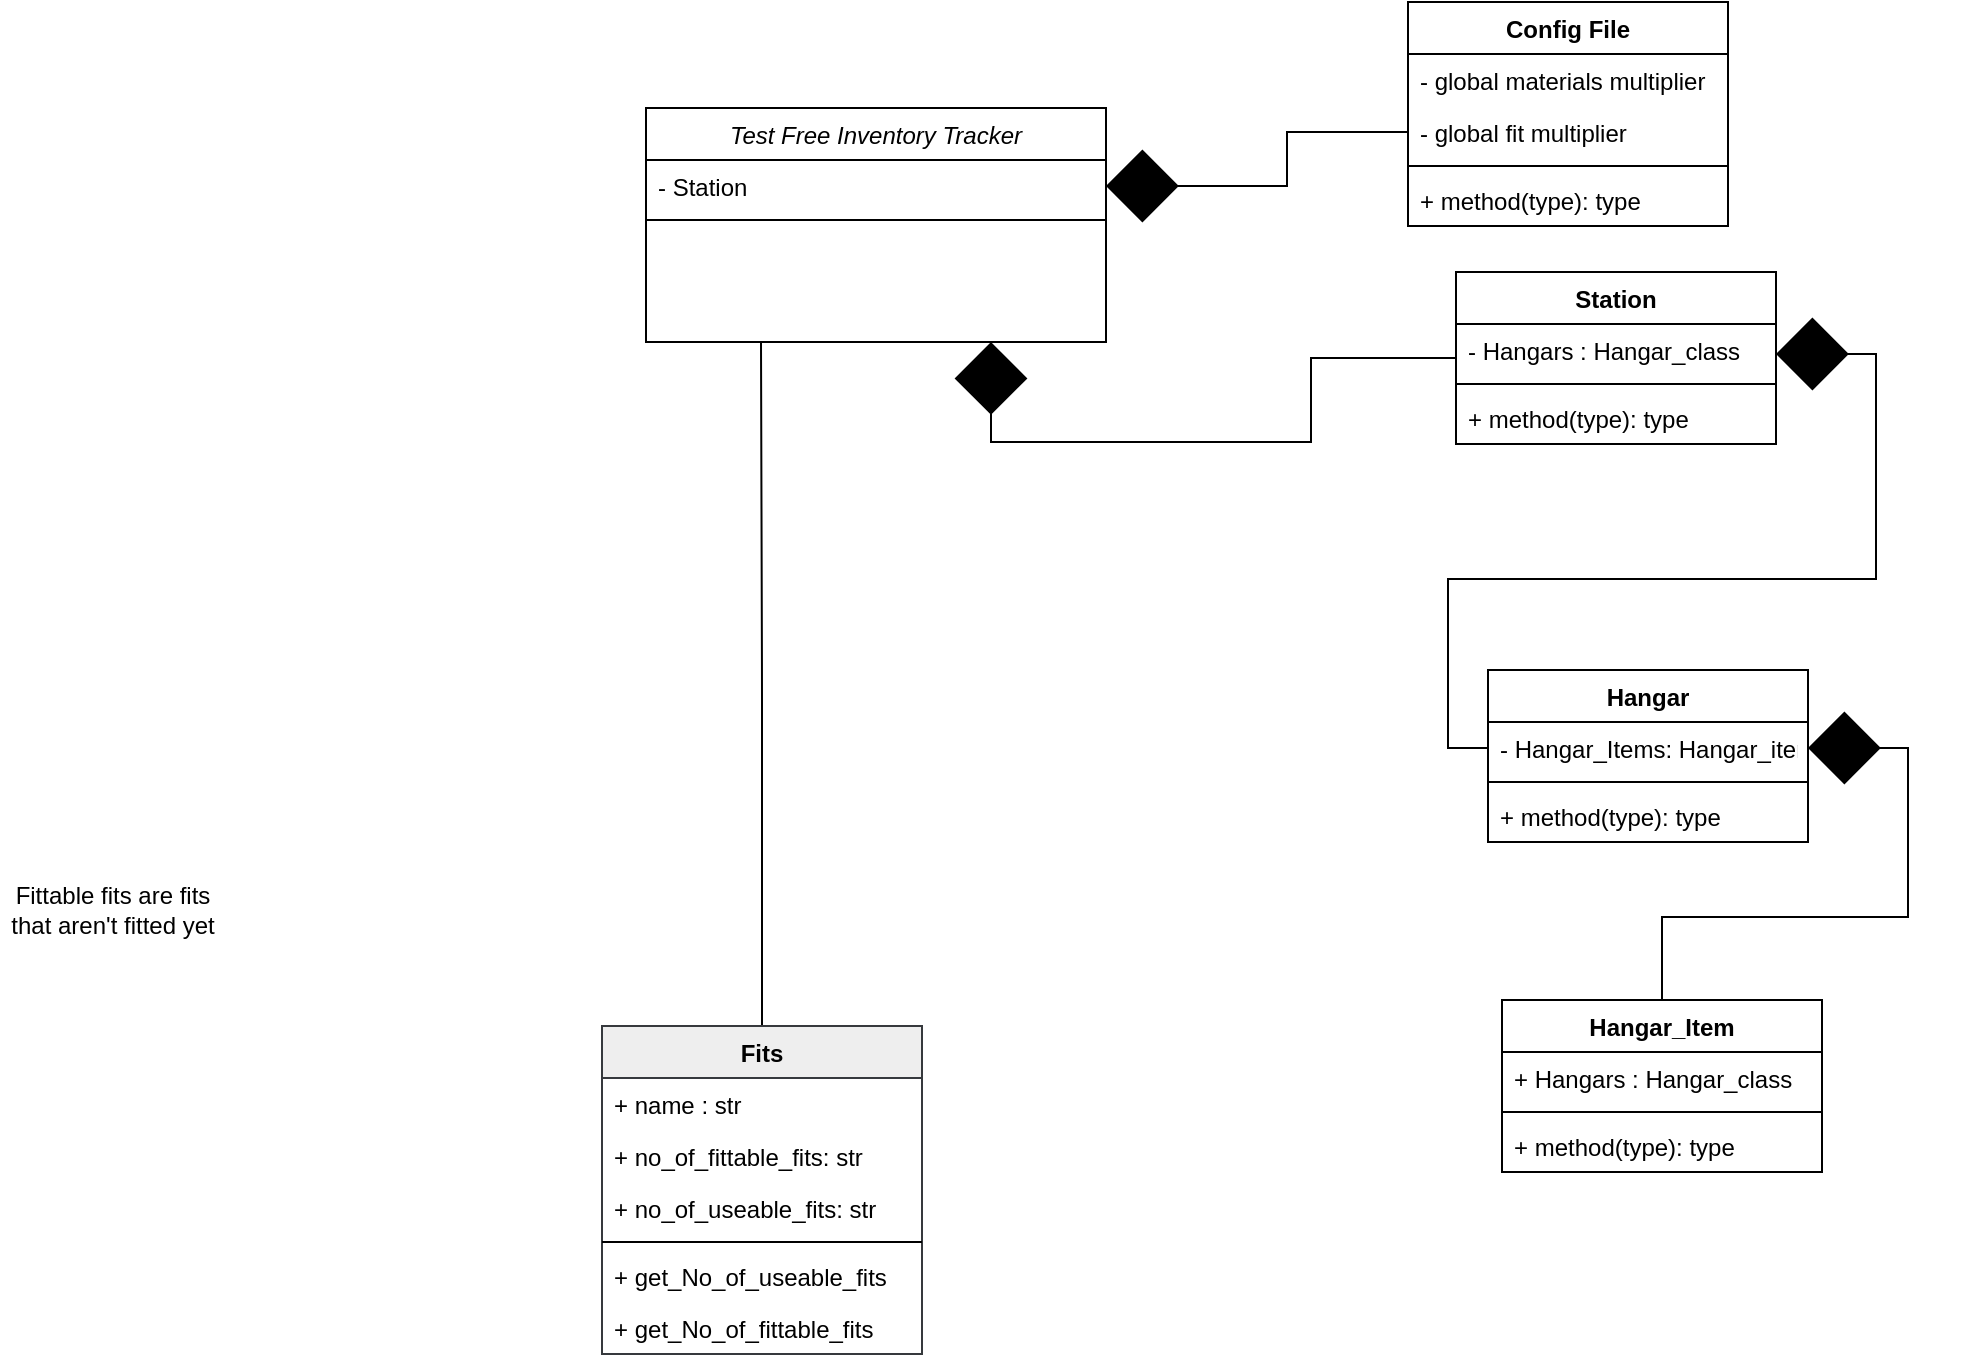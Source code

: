 <mxfile version="14.6.13" type="device" pages="2"><diagram id="C5RBs43oDa-KdzZeNtuy" name="Page-1"><mxGraphModel dx="1913" dy="2015" grid="0" gridSize="14" guides="1" tooltips="1" connect="1" arrows="1" fold="1" page="1" pageScale="1" pageWidth="827" pageHeight="1169" math="0" shadow="0"><root><mxCell id="WIyWlLk6GJQsqaUBKTNV-0"/><mxCell id="WIyWlLk6GJQsqaUBKTNV-1" parent="WIyWlLk6GJQsqaUBKTNV-0"/><mxCell id="zkfFHV4jXpPFQw0GAbJ--0" value="Test Free Inventory Tracker" style="swimlane;fontStyle=2;align=center;verticalAlign=top;childLayout=stackLayout;horizontal=1;startSize=26;horizontalStack=0;resizeParent=1;resizeLast=0;collapsible=1;marginBottom=0;shadow=0;strokeWidth=1;" parent="WIyWlLk6GJQsqaUBKTNV-1" vertex="1"><mxGeometry x="211" y="41" width="230" height="117" as="geometry"><mxRectangle x="230" y="140" width="160" height="26" as="alternateBounds"/></mxGeometry></mxCell><mxCell id="zkfFHV4jXpPFQw0GAbJ--3" value="- Station" style="text;align=left;verticalAlign=top;spacingLeft=4;spacingRight=4;overflow=hidden;rotatable=0;points=[[0,0.5],[1,0.5]];portConstraint=eastwest;shadow=0;html=0;" parent="zkfFHV4jXpPFQw0GAbJ--0" vertex="1"><mxGeometry y="26" width="230" height="26" as="geometry"/></mxCell><mxCell id="zkfFHV4jXpPFQw0GAbJ--4" value="" style="line;html=1;strokeWidth=1;align=left;verticalAlign=middle;spacingTop=-1;spacingLeft=3;spacingRight=3;rotatable=0;labelPosition=right;points=[];portConstraint=eastwest;" parent="zkfFHV4jXpPFQw0GAbJ--0" vertex="1"><mxGeometry y="52" width="230" height="8" as="geometry"/></mxCell><mxCell id="olo9yhCIY5UHebYKewUv-17" style="edgeStyle=orthogonalEdgeStyle;orthogonalLoop=1;jettySize=auto;html=1;exitX=0.5;exitY=0;exitDx=0;exitDy=0;entryX=0.25;entryY=1;entryDx=0;entryDy=0;endArrow=none;endFill=0;strokeWidth=1;" parent="WIyWlLk6GJQsqaUBKTNV-1" source="olo9yhCIY5UHebYKewUv-2" target="zkfFHV4jXpPFQw0GAbJ--0" edge="1"><mxGeometry relative="1" as="geometry"/></mxCell><mxCell id="olo9yhCIY5UHebYKewUv-2" value="Fits" style="swimlane;fontStyle=1;align=center;verticalAlign=top;childLayout=stackLayout;horizontal=1;startSize=26;horizontalStack=0;resizeParent=1;resizeParentMax=0;resizeLast=0;collapsible=1;marginBottom=0;fillColor=#eeeeee;strokeColor=#36393d;" parent="WIyWlLk6GJQsqaUBKTNV-1" vertex="1"><mxGeometry x="189" y="500" width="160" height="164" as="geometry"/></mxCell><mxCell id="olo9yhCIY5UHebYKewUv-3" value="+ name : str" style="text;strokeColor=none;fillColor=none;align=left;verticalAlign=top;spacingLeft=4;spacingRight=4;overflow=hidden;rotatable=0;points=[[0,0.5],[1,0.5]];portConstraint=eastwest;" parent="olo9yhCIY5UHebYKewUv-2" vertex="1"><mxGeometry y="26" width="160" height="26" as="geometry"/></mxCell><mxCell id="olo9yhCIY5UHebYKewUv-45" value="+ no_of_fittable_fits: str" style="text;strokeColor=none;fillColor=none;align=left;verticalAlign=top;spacingLeft=4;spacingRight=4;overflow=hidden;rotatable=0;points=[[0,0.5],[1,0.5]];portConstraint=eastwest;" parent="olo9yhCIY5UHebYKewUv-2" vertex="1"><mxGeometry y="52" width="160" height="26" as="geometry"/></mxCell><mxCell id="olo9yhCIY5UHebYKewUv-47" value="+ no_of_useable_fits: str" style="text;strokeColor=none;fillColor=none;align=left;verticalAlign=top;spacingLeft=4;spacingRight=4;overflow=hidden;rotatable=0;points=[[0,0.5],[1,0.5]];portConstraint=eastwest;" parent="olo9yhCIY5UHebYKewUv-2" vertex="1"><mxGeometry y="78" width="160" height="26" as="geometry"/></mxCell><mxCell id="olo9yhCIY5UHebYKewUv-4" value="" style="line;strokeWidth=1;fillColor=none;align=left;verticalAlign=middle;spacingTop=-1;spacingLeft=3;spacingRight=3;rotatable=0;labelPosition=right;points=[];portConstraint=eastwest;" parent="olo9yhCIY5UHebYKewUv-2" vertex="1"><mxGeometry y="104" width="160" height="8" as="geometry"/></mxCell><mxCell id="olo9yhCIY5UHebYKewUv-35" value="+ get_No_of_useable_fits" style="text;strokeColor=none;fillColor=none;align=left;verticalAlign=top;spacingLeft=4;spacingRight=4;overflow=hidden;rotatable=0;points=[[0,0.5],[1,0.5]];portConstraint=eastwest;" parent="olo9yhCIY5UHebYKewUv-2" vertex="1"><mxGeometry y="112" width="160" height="26" as="geometry"/></mxCell><mxCell id="olo9yhCIY5UHebYKewUv-46" value="+ get_No_of_fittable_fits" style="text;strokeColor=none;fillColor=none;align=left;verticalAlign=top;spacingLeft=4;spacingRight=4;overflow=hidden;rotatable=0;points=[[0,0.5],[1,0.5]];portConstraint=eastwest;" parent="olo9yhCIY5UHebYKewUv-2" vertex="1"><mxGeometry y="138" width="160" height="26" as="geometry"/></mxCell><mxCell id="olo9yhCIY5UHebYKewUv-36" value="Fittable fits are fits &lt;br&gt;that aren't fitted yet" style="text;html=1;align=center;verticalAlign=middle;resizable=0;points=[];autosize=1;" parent="WIyWlLk6GJQsqaUBKTNV-1" vertex="1"><mxGeometry x="-112" y="426" width="112" height="32" as="geometry"/></mxCell><mxCell id="WXaW2LiNA0JiMdEABXbR-26" style="edgeStyle=orthogonalEdgeStyle;rounded=0;orthogonalLoop=1;jettySize=auto;html=1;endArrow=diamond;endFill=1;endSize=34;entryX=0.75;entryY=1;entryDx=0;entryDy=0;" edge="1" parent="WIyWlLk6GJQsqaUBKTNV-1" source="WXaW2LiNA0JiMdEABXbR-10" target="zkfFHV4jXpPFQw0GAbJ--0"><mxGeometry relative="1" as="geometry"/></mxCell><mxCell id="WXaW2LiNA0JiMdEABXbR-10" value="Station" style="swimlane;fontStyle=1;align=center;verticalAlign=top;childLayout=stackLayout;horizontal=1;startSize=26;horizontalStack=0;resizeParent=1;resizeParentMax=0;resizeLast=0;collapsible=1;marginBottom=0;" vertex="1" parent="WIyWlLk6GJQsqaUBKTNV-1"><mxGeometry x="616" y="123" width="160" height="86" as="geometry"/></mxCell><mxCell id="WXaW2LiNA0JiMdEABXbR-11" value="- Hangars : Hangar_class" style="text;strokeColor=none;fillColor=none;align=left;verticalAlign=top;spacingLeft=4;spacingRight=4;overflow=hidden;rotatable=0;points=[[0,0.5],[1,0.5]];portConstraint=eastwest;" vertex="1" parent="WXaW2LiNA0JiMdEABXbR-10"><mxGeometry y="26" width="160" height="26" as="geometry"/></mxCell><mxCell id="WXaW2LiNA0JiMdEABXbR-12" value="" style="line;strokeWidth=1;fillColor=none;align=left;verticalAlign=middle;spacingTop=-1;spacingLeft=3;spacingRight=3;rotatable=0;labelPosition=right;points=[];portConstraint=eastwest;" vertex="1" parent="WXaW2LiNA0JiMdEABXbR-10"><mxGeometry y="52" width="160" height="8" as="geometry"/></mxCell><mxCell id="WXaW2LiNA0JiMdEABXbR-13" value="+ method(type): type" style="text;strokeColor=none;fillColor=none;align=left;verticalAlign=top;spacingLeft=4;spacingRight=4;overflow=hidden;rotatable=0;points=[[0,0.5],[1,0.5]];portConstraint=eastwest;" vertex="1" parent="WXaW2LiNA0JiMdEABXbR-10"><mxGeometry y="60" width="160" height="26" as="geometry"/></mxCell><mxCell id="WXaW2LiNA0JiMdEABXbR-18" value="Hangar" style="swimlane;fontStyle=1;align=center;verticalAlign=top;childLayout=stackLayout;horizontal=1;startSize=26;horizontalStack=0;resizeParent=1;resizeParentMax=0;resizeLast=0;collapsible=1;marginBottom=0;" vertex="1" parent="WIyWlLk6GJQsqaUBKTNV-1"><mxGeometry x="632" y="322" width="160" height="86" as="geometry"/></mxCell><mxCell id="WXaW2LiNA0JiMdEABXbR-19" value="- Hangar_Items: Hangar_item" style="text;strokeColor=none;fillColor=none;align=left;verticalAlign=top;spacingLeft=4;spacingRight=4;overflow=hidden;rotatable=0;points=[[0,0.5],[1,0.5]];portConstraint=eastwest;" vertex="1" parent="WXaW2LiNA0JiMdEABXbR-18"><mxGeometry y="26" width="160" height="26" as="geometry"/></mxCell><mxCell id="WXaW2LiNA0JiMdEABXbR-20" value="" style="line;strokeWidth=1;fillColor=none;align=left;verticalAlign=middle;spacingTop=-1;spacingLeft=3;spacingRight=3;rotatable=0;labelPosition=right;points=[];portConstraint=eastwest;" vertex="1" parent="WXaW2LiNA0JiMdEABXbR-18"><mxGeometry y="52" width="160" height="8" as="geometry"/></mxCell><mxCell id="WXaW2LiNA0JiMdEABXbR-21" value="+ method(type): type" style="text;strokeColor=none;fillColor=none;align=left;verticalAlign=top;spacingLeft=4;spacingRight=4;overflow=hidden;rotatable=0;points=[[0,0.5],[1,0.5]];portConstraint=eastwest;" vertex="1" parent="WXaW2LiNA0JiMdEABXbR-18"><mxGeometry y="60" width="160" height="26" as="geometry"/></mxCell><mxCell id="WXaW2LiNA0JiMdEABXbR-29" style="edgeStyle=orthogonalEdgeStyle;rounded=0;orthogonalLoop=1;jettySize=auto;html=1;entryX=1;entryY=0.5;entryDx=0;entryDy=0;endArrow=diamond;endFill=1;endSize=34;" edge="1" parent="WIyWlLk6GJQsqaUBKTNV-1" source="WXaW2LiNA0JiMdEABXbR-22" target="WXaW2LiNA0JiMdEABXbR-19"><mxGeometry relative="1" as="geometry"/></mxCell><mxCell id="WXaW2LiNA0JiMdEABXbR-22" value="Hangar_Item" style="swimlane;fontStyle=1;align=center;verticalAlign=top;childLayout=stackLayout;horizontal=1;startSize=26;horizontalStack=0;resizeParent=1;resizeParentMax=0;resizeLast=0;collapsible=1;marginBottom=0;" vertex="1" parent="WIyWlLk6GJQsqaUBKTNV-1"><mxGeometry x="639" y="487" width="160" height="86" as="geometry"/></mxCell><mxCell id="WXaW2LiNA0JiMdEABXbR-23" value="+ Hangars : Hangar_class" style="text;strokeColor=none;fillColor=none;align=left;verticalAlign=top;spacingLeft=4;spacingRight=4;overflow=hidden;rotatable=0;points=[[0,0.5],[1,0.5]];portConstraint=eastwest;" vertex="1" parent="WXaW2LiNA0JiMdEABXbR-22"><mxGeometry y="26" width="160" height="26" as="geometry"/></mxCell><mxCell id="WXaW2LiNA0JiMdEABXbR-24" value="" style="line;strokeWidth=1;fillColor=none;align=left;verticalAlign=middle;spacingTop=-1;spacingLeft=3;spacingRight=3;rotatable=0;labelPosition=right;points=[];portConstraint=eastwest;" vertex="1" parent="WXaW2LiNA0JiMdEABXbR-22"><mxGeometry y="52" width="160" height="8" as="geometry"/></mxCell><mxCell id="WXaW2LiNA0JiMdEABXbR-25" value="+ method(type): type" style="text;strokeColor=none;fillColor=none;align=left;verticalAlign=top;spacingLeft=4;spacingRight=4;overflow=hidden;rotatable=0;points=[[0,0.5],[1,0.5]];portConstraint=eastwest;" vertex="1" parent="WXaW2LiNA0JiMdEABXbR-22"><mxGeometry y="60" width="160" height="26" as="geometry"/></mxCell><mxCell id="WXaW2LiNA0JiMdEABXbR-27" style="edgeStyle=orthogonalEdgeStyle;rounded=0;orthogonalLoop=1;jettySize=auto;html=1;endArrow=diamond;endFill=1;endSize=34;entryX=1;entryY=0.577;entryDx=0;entryDy=0;entryPerimeter=0;exitX=0;exitY=0.5;exitDx=0;exitDy=0;" edge="1" parent="WIyWlLk6GJQsqaUBKTNV-1" source="WXaW2LiNA0JiMdEABXbR-19" target="WXaW2LiNA0JiMdEABXbR-11"><mxGeometry relative="1" as="geometry"><mxPoint x="894" y="137" as="sourcePoint"/><mxPoint x="869" y="320" as="targetPoint"/></mxGeometry></mxCell><mxCell id="WXaW2LiNA0JiMdEABXbR-30" value="Config File" style="swimlane;fontStyle=1;align=center;verticalAlign=top;childLayout=stackLayout;horizontal=1;startSize=26;horizontalStack=0;resizeParent=1;resizeParentMax=0;resizeLast=0;collapsible=1;marginBottom=0;" vertex="1" parent="WIyWlLk6GJQsqaUBKTNV-1"><mxGeometry x="592" y="-12" width="160" height="112" as="geometry"/></mxCell><mxCell id="WXaW2LiNA0JiMdEABXbR-31" value="- global materials multiplier" style="text;strokeColor=none;fillColor=none;align=left;verticalAlign=top;spacingLeft=4;spacingRight=4;overflow=hidden;rotatable=0;points=[[0,0.5],[1,0.5]];portConstraint=eastwest;" vertex="1" parent="WXaW2LiNA0JiMdEABXbR-30"><mxGeometry y="26" width="160" height="26" as="geometry"/></mxCell><mxCell id="WXaW2LiNA0JiMdEABXbR-34" value="- global fit multiplier" style="text;strokeColor=none;fillColor=none;align=left;verticalAlign=top;spacingLeft=4;spacingRight=4;overflow=hidden;rotatable=0;points=[[0,0.5],[1,0.5]];portConstraint=eastwest;" vertex="1" parent="WXaW2LiNA0JiMdEABXbR-30"><mxGeometry y="52" width="160" height="26" as="geometry"/></mxCell><mxCell id="WXaW2LiNA0JiMdEABXbR-32" value="" style="line;strokeWidth=1;fillColor=none;align=left;verticalAlign=middle;spacingTop=-1;spacingLeft=3;spacingRight=3;rotatable=0;labelPosition=right;points=[];portConstraint=eastwest;" vertex="1" parent="WXaW2LiNA0JiMdEABXbR-30"><mxGeometry y="78" width="160" height="8" as="geometry"/></mxCell><mxCell id="WXaW2LiNA0JiMdEABXbR-33" value="+ method(type): type" style="text;strokeColor=none;fillColor=none;align=left;verticalAlign=top;spacingLeft=4;spacingRight=4;overflow=hidden;rotatable=0;points=[[0,0.5],[1,0.5]];portConstraint=eastwest;" vertex="1" parent="WXaW2LiNA0JiMdEABXbR-30"><mxGeometry y="86" width="160" height="26" as="geometry"/></mxCell><mxCell id="WXaW2LiNA0JiMdEABXbR-35" style="edgeStyle=orthogonalEdgeStyle;rounded=0;orthogonalLoop=1;jettySize=auto;html=1;exitX=0;exitY=0.5;exitDx=0;exitDy=0;endArrow=diamond;endFill=1;endSize=34;entryX=1;entryY=0.5;entryDx=0;entryDy=0;" edge="1" parent="WIyWlLk6GJQsqaUBKTNV-1" source="WXaW2LiNA0JiMdEABXbR-34" target="zkfFHV4jXpPFQw0GAbJ--3"><mxGeometry relative="1" as="geometry"><mxPoint x="489" y="94" as="targetPoint"/></mxGeometry></mxCell></root></mxGraphModel></diagram><diagram id="v4XEHl_SyRXKggZ-N7HY" name="Program Flow"><mxGraphModel dx="1086" dy="846" grid="1" gridSize="10" guides="1" tooltips="1" connect="1" arrows="1" fold="1" page="1" pageScale="1" pageWidth="1169" pageHeight="1654" math="0" shadow="0"><root><mxCell id="RFvsc0-jxveF4656AnCG-0"/><mxCell id="RFvsc0-jxveF4656AnCG-1" parent="RFvsc0-jxveF4656AnCG-0"/><mxCell id="RFvsc0-jxveF4656AnCG-14" style="edgeStyle=orthogonalEdgeStyle;rounded=0;orthogonalLoop=1;jettySize=auto;html=1;" parent="RFvsc0-jxveF4656AnCG-1" source="RFvsc0-jxveF4656AnCG-4" target="RFvsc0-jxveF4656AnCG-13" edge="1"><mxGeometry relative="1" as="geometry"/></mxCell><mxCell id="RFvsc0-jxveF4656AnCG-4" value="Warning Msg" style="rounded=1;whiteSpace=wrap;html=1;absoluteArcSize=1;arcSize=14;strokeWidth=2;fillColor=#a20025;strokeColor=#6F0000;fontColor=#ffffff;" parent="RFvsc0-jxveF4656AnCG-1" vertex="1"><mxGeometry x="410" y="417.5" width="100" height="55" as="geometry"/></mxCell><mxCell id="RFvsc0-jxveF4656AnCG-10" value="" style="edgeStyle=orthogonalEdgeStyle;rounded=0;orthogonalLoop=1;jettySize=auto;html=1;" parent="RFvsc0-jxveF4656AnCG-1" source="RFvsc0-jxveF4656AnCG-5" target="RFvsc0-jxveF4656AnCG-9" edge="1"><mxGeometry relative="1" as="geometry"/></mxCell><mxCell id="RFvsc0-jxveF4656AnCG-5" value="Get Station, Get Containers/Hangars" style="rounded=1;whiteSpace=wrap;html=1;absoluteArcSize=1;arcSize=14;strokeWidth=2;fillColor=#f0a30a;strokeColor=#BD7000;fontColor=#000000;" parent="RFvsc0-jxveF4656AnCG-1" vertex="1"><mxGeometry x="150" y="250" width="160" height="60" as="geometry"/></mxCell><mxCell id="RFvsc0-jxveF4656AnCG-8" style="edgeStyle=orthogonalEdgeStyle;rounded=0;orthogonalLoop=1;jettySize=auto;html=1;entryX=0.5;entryY=0;entryDx=0;entryDy=0;" parent="RFvsc0-jxveF4656AnCG-1" source="RFvsc0-jxveF4656AnCG-6" target="RFvsc0-jxveF4656AnCG-5" edge="1"><mxGeometry relative="1" as="geometry"/></mxCell><mxCell id="RFvsc0-jxveF4656AnCG-6" value="Main Program&lt;br&gt;" style="strokeWidth=2;html=1;shape=mxgraph.flowchart.start_2;whiteSpace=wrap;fillColor=#e3c800;strokeColor=#B09500;fontColor=#000000;" parent="RFvsc0-jxveF4656AnCG-1" vertex="1"><mxGeometry x="180" y="80" width="100" height="100" as="geometry"/></mxCell><mxCell id="RFvsc0-jxveF4656AnCG-11" value="Yes" style="edgeStyle=orthogonalEdgeStyle;rounded=0;orthogonalLoop=1;jettySize=auto;html=1;" parent="RFvsc0-jxveF4656AnCG-1" source="RFvsc0-jxveF4656AnCG-9" target="RFvsc0-jxveF4656AnCG-4" edge="1"><mxGeometry relative="1" as="geometry"/></mxCell><mxCell id="RFvsc0-jxveF4656AnCG-15" value="No" style="edgeStyle=orthogonalEdgeStyle;rounded=0;orthogonalLoop=1;jettySize=auto;html=1;entryX=0;entryY=0.5;entryDx=0;entryDy=0;exitX=0.5;exitY=1;exitDx=0;exitDy=0;" parent="RFvsc0-jxveF4656AnCG-1" source="RFvsc0-jxveF4656AnCG-9" target="RFvsc0-jxveF4656AnCG-13" edge="1"><mxGeometry relative="1" as="geometry"/></mxCell><mxCell id="RFvsc0-jxveF4656AnCG-9" value="Are associated&lt;br&gt;&amp;nbsp;hangar files missing?" style="rhombus;whiteSpace=wrap;html=1;rounded=1;strokeWidth=2;arcSize=14;fillColor=#a20025;strokeColor=#6F0000;fontColor=#ffffff;" parent="RFvsc0-jxveF4656AnCG-1" vertex="1"><mxGeometry x="145" y="380" width="170" height="130" as="geometry"/></mxCell><mxCell id="RFvsc0-jxveF4656AnCG-16" value="Yes" style="edgeStyle=orthogonalEdgeStyle;rounded=0;orthogonalLoop=1;jettySize=auto;html=1;exitX=1;exitY=0.5;exitDx=0;exitDy=0;entryX=1;entryY=0.5;entryDx=0;entryDy=0;" parent="RFvsc0-jxveF4656AnCG-1" source="RFvsc0-jxveF4656AnCG-13" target="RFvsc0-jxveF4656AnCG-5" edge="1"><mxGeometry x="-0.849" relative="1" as="geometry"><Array as="points"><mxPoint x="580" y="605"/><mxPoint x="580" y="280"/></Array><mxPoint as="offset"/></mxGeometry></mxCell><mxCell id="RFvsc0-jxveF4656AnCG-19" value="" style="edgeStyle=orthogonalEdgeStyle;rounded=0;orthogonalLoop=1;jettySize=auto;html=1;" parent="RFvsc0-jxveF4656AnCG-1" source="RFvsc0-jxveF4656AnCG-13" target="RFvsc0-jxveF4656AnCG-18" edge="1"><mxGeometry relative="1" as="geometry"/></mxCell><mxCell id="RFvsc0-jxveF4656AnCG-36" style="edgeStyle=orthogonalEdgeStyle;rounded=0;orthogonalLoop=1;jettySize=auto;html=1;exitX=1;exitY=1;exitDx=0;exitDy=0;entryX=0.033;entryY=0.167;entryDx=0;entryDy=0;entryPerimeter=0;" parent="RFvsc0-jxveF4656AnCG-1" source="RFvsc0-jxveF4656AnCG-13" target="RFvsc0-jxveF4656AnCG-35" edge="1"><mxGeometry relative="1" as="geometry"/></mxCell><mxCell id="RFvsc0-jxveF4656AnCG-13" value="Any more hangar/container files left?" style="rhombus;whiteSpace=wrap;html=1;rounded=1;strokeWidth=2;arcSize=14;fillColor=#a20025;strokeColor=#6F0000;fontColor=#ffffff;" parent="RFvsc0-jxveF4656AnCG-1" vertex="1"><mxGeometry x="375" y="540" width="170" height="130" as="geometry"/></mxCell><mxCell id="RFvsc0-jxveF4656AnCG-22" style="edgeStyle=orthogonalEdgeStyle;rounded=0;orthogonalLoop=1;jettySize=auto;html=1;" parent="RFvsc0-jxveF4656AnCG-1" source="RFvsc0-jxveF4656AnCG-18" target="RFvsc0-jxveF4656AnCG-21" edge="1"><mxGeometry relative="1" as="geometry"/></mxCell><mxCell id="RFvsc0-jxveF4656AnCG-18" value="Load Fits" style="rounded=1;whiteSpace=wrap;html=1;strokeWidth=2;arcSize=14;fillColor=#0050ef;strokeColor=#001DBC;fontColor=#ffffff;" parent="RFvsc0-jxveF4656AnCG-1" vertex="1"><mxGeometry x="400" y="710" width="120" height="60" as="geometry"/></mxCell><mxCell id="RFvsc0-jxveF4656AnCG-24" value="Yes" style="edgeStyle=orthogonalEdgeStyle;rounded=0;orthogonalLoop=1;jettySize=auto;html=1;" parent="RFvsc0-jxveF4656AnCG-1" source="RFvsc0-jxveF4656AnCG-21" target="RFvsc0-jxveF4656AnCG-23" edge="1"><mxGeometry relative="1" as="geometry"/></mxCell><mxCell id="RFvsc0-jxveF4656AnCG-26" value="No" style="edgeStyle=orthogonalEdgeStyle;rounded=0;orthogonalLoop=1;jettySize=auto;html=1;" parent="RFvsc0-jxveF4656AnCG-1" source="RFvsc0-jxveF4656AnCG-21" target="RFvsc0-jxveF4656AnCG-27" edge="1"><mxGeometry relative="1" as="geometry"><mxPoint x="280" y="900" as="targetPoint"/></mxGeometry></mxCell><mxCell id="RFvsc0-jxveF4656AnCG-21" value="Is the fit valid?" style="rhombus;whiteSpace=wrap;html=1;rounded=1;strokeWidth=2;arcSize=14;fillColor=#0050ef;strokeColor=#001DBC;fontColor=#ffffff;" parent="RFvsc0-jxveF4656AnCG-1" vertex="1"><mxGeometry x="402.5" y="805" width="115" height="90" as="geometry"/></mxCell><mxCell id="RFvsc0-jxveF4656AnCG-25" value="Yes" style="edgeStyle=orthogonalEdgeStyle;rounded=0;orthogonalLoop=1;jettySize=auto;html=1;exitX=1;exitY=0.5;exitDx=0;exitDy=0;entryX=1;entryY=0.5;entryDx=0;entryDy=0;" parent="RFvsc0-jxveF4656AnCG-1" source="RFvsc0-jxveF4656AnCG-23" target="RFvsc0-jxveF4656AnCG-18" edge="1"><mxGeometry relative="1" as="geometry"><Array as="points"><mxPoint x="620" y="970"/><mxPoint x="620" y="740"/></Array></mxGeometry></mxCell><mxCell id="RFvsc0-jxveF4656AnCG-30" value="" style="edgeStyle=orthogonalEdgeStyle;rounded=0;orthogonalLoop=1;jettySize=auto;html=1;" parent="RFvsc0-jxveF4656AnCG-1" source="RFvsc0-jxveF4656AnCG-23" target="RFvsc0-jxveF4656AnCG-29" edge="1"><mxGeometry relative="1" as="geometry"/></mxCell><mxCell id="RFvsc0-jxveF4656AnCG-23" value="Any more fits?" style="rhombus;whiteSpace=wrap;html=1;rounded=1;strokeWidth=2;arcSize=14;fillColor=#0050ef;strokeColor=#001DBC;fontColor=#ffffff;" parent="RFvsc0-jxveF4656AnCG-1" vertex="1"><mxGeometry x="397.5" y="925" width="125" height="90" as="geometry"/></mxCell><mxCell id="RFvsc0-jxveF4656AnCG-28" style="edgeStyle=orthogonalEdgeStyle;rounded=0;orthogonalLoop=1;jettySize=auto;html=1;entryX=0;entryY=0.5;entryDx=0;entryDy=0;" parent="RFvsc0-jxveF4656AnCG-1" source="RFvsc0-jxveF4656AnCG-27" target="RFvsc0-jxveF4656AnCG-23" edge="1"><mxGeometry relative="1" as="geometry"><Array as="points"><mxPoint x="280" y="970"/></Array></mxGeometry></mxCell><mxCell id="RFvsc0-jxveF4656AnCG-27" value="Warning Msg: Blank Fit" style="rounded=1;whiteSpace=wrap;html=1;absoluteArcSize=1;arcSize=14;strokeWidth=2;fillColor=#0050ef;strokeColor=#001DBC;fontColor=#ffffff;" parent="RFvsc0-jxveF4656AnCG-1" vertex="1"><mxGeometry x="230" y="822.5" width="100" height="55" as="geometry"/></mxCell><mxCell id="RFvsc0-jxveF4656AnCG-39" value="" style="edgeStyle=orthogonalEdgeStyle;rounded=0;orthogonalLoop=1;jettySize=auto;html=1;" parent="RFvsc0-jxveF4656AnCG-1" source="RFvsc0-jxveF4656AnCG-29" target="RFvsc0-jxveF4656AnCG-38" edge="1"><mxGeometry relative="1" as="geometry"/></mxCell><mxCell id="RFvsc0-jxveF4656AnCG-29" value="Get the net number of fits needed (this can be negative, meaning none to be built)" style="whiteSpace=wrap;html=1;rounded=1;strokeWidth=2;arcSize=14;" parent="RFvsc0-jxveF4656AnCG-1" vertex="1"><mxGeometry x="390" y="1100" width="140" height="80" as="geometry"/></mxCell><mxCell id="RFvsc0-jxveF4656AnCG-44" style="edgeStyle=orthogonalEdgeStyle;rounded=0;orthogonalLoop=1;jettySize=auto;html=1;entryX=1;entryY=0.5;entryDx=0;entryDy=0;" parent="RFvsc0-jxveF4656AnCG-1" source="RFvsc0-jxveF4656AnCG-32" target="RFvsc0-jxveF4656AnCG-42" edge="1"><mxGeometry relative="1" as="geometry"/></mxCell><mxCell id="RFvsc0-jxveF4656AnCG-47" style="edgeStyle=orthogonalEdgeStyle;rounded=0;orthogonalLoop=1;jettySize=auto;html=1;exitX=0.5;exitY=1;exitDx=0;exitDy=0;entryX=1;entryY=0.5;entryDx=0;entryDy=0;" parent="RFvsc0-jxveF4656AnCG-1" source="RFvsc0-jxveF4656AnCG-32" target="RFvsc0-jxveF4656AnCG-45" edge="1"><mxGeometry relative="1" as="geometry"/></mxCell><mxCell id="RFvsc0-jxveF4656AnCG-32" value="Multipliers for station" style="shape=parallelogram;perimeter=parallelogramPerimeter;whiteSpace=wrap;html=1;fixedSize=1;fillColor=#008a00;strokeColor=#005700;fontColor=#ffffff;" parent="RFvsc0-jxveF4656AnCG-1" vertex="1"><mxGeometry x="600" y="1110" width="160" height="60" as="geometry"/></mxCell><mxCell id="RFvsc0-jxveF4656AnCG-40" value="Delta Fits" style="shape=parallelogram;perimeter=parallelogramPerimeter;whiteSpace=wrap;html=1;fixedSize=1;" parent="RFvsc0-jxveF4656AnCG-1" vertex="1"><mxGeometry x="170" y="1110" width="160" height="60" as="geometry"/></mxCell><mxCell id="RFvsc0-jxveF4656AnCG-37" style="edgeStyle=orthogonalEdgeStyle;rounded=0;orthogonalLoop=1;jettySize=auto;html=1;exitX=0.5;exitY=1;exitDx=0;exitDy=0;exitPerimeter=0;" parent="RFvsc0-jxveF4656AnCG-1" source="RFvsc0-jxveF4656AnCG-35" target="RFvsc0-jxveF4656AnCG-32" edge="1"><mxGeometry relative="1" as="geometry"><Array as="points"><mxPoint x="680" y="690"/></Array></mxGeometry></mxCell><mxCell id="RFvsc0-jxveF4656AnCG-35" value="&lt;ol&gt;&lt;li&gt;How many total fitted ships&lt;/li&gt;&lt;li&gt;How many ships and modules&lt;/li&gt;&lt;li&gt;Global Material Multiplier&lt;/li&gt;&lt;li&gt;Global Fit Multiplier&lt;/li&gt;&lt;/ol&gt;" style="strokeWidth=2;html=1;shape=mxgraph.flowchart.stored_data;whiteSpace=wrap;fillColor=#008a00;strokeColor=#005700;fontColor=#ffffff;" parent="RFvsc0-jxveF4656AnCG-1" vertex="1"><mxGeometry x="640" y="630" width="240" height="90" as="geometry"/></mxCell><mxCell id="RFvsc0-jxveF4656AnCG-41" style="edgeStyle=orthogonalEdgeStyle;rounded=0;orthogonalLoop=1;jettySize=auto;html=1;exitX=0;exitY=0.5;exitDx=0;exitDy=0;" parent="RFvsc0-jxveF4656AnCG-1" source="RFvsc0-jxveF4656AnCG-29" target="RFvsc0-jxveF4656AnCG-40" edge="1"><mxGeometry relative="1" as="geometry"/></mxCell><mxCell id="RFvsc0-jxveF4656AnCG-43" value="" style="edgeStyle=orthogonalEdgeStyle;rounded=0;orthogonalLoop=1;jettySize=auto;html=1;" parent="RFvsc0-jxveF4656AnCG-1" source="RFvsc0-jxveF4656AnCG-38" target="RFvsc0-jxveF4656AnCG-42" edge="1"><mxGeometry relative="1" as="geometry"/></mxCell><mxCell id="RFvsc0-jxveF4656AnCG-38" value="Itemise Total Fits (Ships and Modules)&amp;nbsp;" style="whiteSpace=wrap;html=1;rounded=1;strokeWidth=2;arcSize=14;" parent="RFvsc0-jxveF4656AnCG-1" vertex="1"><mxGeometry x="400" y="1210" width="120" height="60" as="geometry"/></mxCell><mxCell id="RFvsc0-jxveF4656AnCG-46" value="" style="edgeStyle=orthogonalEdgeStyle;rounded=0;orthogonalLoop=1;jettySize=auto;html=1;" parent="RFvsc0-jxveF4656AnCG-1" source="RFvsc0-jxveF4656AnCG-42" target="RFvsc0-jxveF4656AnCG-45" edge="1"><mxGeometry relative="1" as="geometry"/></mxCell><mxCell id="RFvsc0-jxveF4656AnCG-42" value="Multiply by GFM" style="whiteSpace=wrap;html=1;rounded=1;strokeWidth=2;arcSize=14;" parent="RFvsc0-jxveF4656AnCG-1" vertex="1"><mxGeometry x="400" y="1300" width="120" height="60" as="geometry"/></mxCell><mxCell id="RFvsc0-jxveF4656AnCG-49" value="" style="edgeStyle=orthogonalEdgeStyle;rounded=0;orthogonalLoop=1;jettySize=auto;html=1;" parent="RFvsc0-jxveF4656AnCG-1" source="RFvsc0-jxveF4656AnCG-45" target="RFvsc0-jxveF4656AnCG-48" edge="1"><mxGeometry relative="1" as="geometry"/></mxCell><mxCell id="RFvsc0-jxveF4656AnCG-45" value="Go through each module required and get materials for each one from ME 0 BPO multiplied by GMM" style="whiteSpace=wrap;html=1;rounded=1;strokeWidth=2;arcSize=14;" parent="RFvsc0-jxveF4656AnCG-1" vertex="1"><mxGeometry x="400" y="1400" width="120" height="100" as="geometry"/></mxCell><mxCell id="RFvsc0-jxveF4656AnCG-53" value="" style="edgeStyle=orthogonalEdgeStyle;rounded=0;orthogonalLoop=1;jettySize=auto;html=1;" parent="RFvsc0-jxveF4656AnCG-1" source="RFvsc0-jxveF4656AnCG-48" target="RFvsc0-jxveF4656AnCG-52" edge="1"><mxGeometry relative="1" as="geometry"/></mxCell><mxCell id="RFvsc0-jxveF4656AnCG-55" style="edgeStyle=orthogonalEdgeStyle;rounded=0;orthogonalLoop=1;jettySize=auto;html=1;" parent="RFvsc0-jxveF4656AnCG-1" source="RFvsc0-jxveF4656AnCG-48" target="RFvsc0-jxveF4656AnCG-54" edge="1"><mxGeometry relative="1" as="geometry"/></mxCell><mxCell id="RFvsc0-jxveF4656AnCG-48" value="Print out missing ships (fitted, number of fittable ships/modules), required minerals for config x GFM x GMM" style="whiteSpace=wrap;html=1;rounded=1;strokeWidth=2;arcSize=14;" parent="RFvsc0-jxveF4656AnCG-1" vertex="1"><mxGeometry x="380" y="1550" width="160" height="80" as="geometry"/></mxCell><mxCell id="RFvsc0-jxveF4656AnCG-52" value="End" style="ellipse;whiteSpace=wrap;html=1;rounded=1;strokeWidth=2;arcSize=14;" parent="RFvsc0-jxveF4656AnCG-1" vertex="1"><mxGeometry x="640" y="1560" width="120" height="60" as="geometry"/></mxCell><mxCell id="RFvsc0-jxveF4656AnCG-54" value="Output Log files&amp;nbsp;&lt;br&gt;&lt;br&gt;&lt;ul&gt;&lt;li&gt;Number of Fitted Ships required&lt;/li&gt;&lt;li&gt;Number of Fittable Ships Modules&lt;/li&gt;&lt;li&gt;&lt;br&gt;&lt;/li&gt;&lt;/ul&gt;" style="strokeWidth=2;html=1;shape=mxgraph.flowchart.stored_data;whiteSpace=wrap;" parent="RFvsc0-jxveF4656AnCG-1" vertex="1"><mxGeometry x="30" y="1460" width="190" height="160" as="geometry"/></mxCell></root></mxGraphModel></diagram></mxfile>